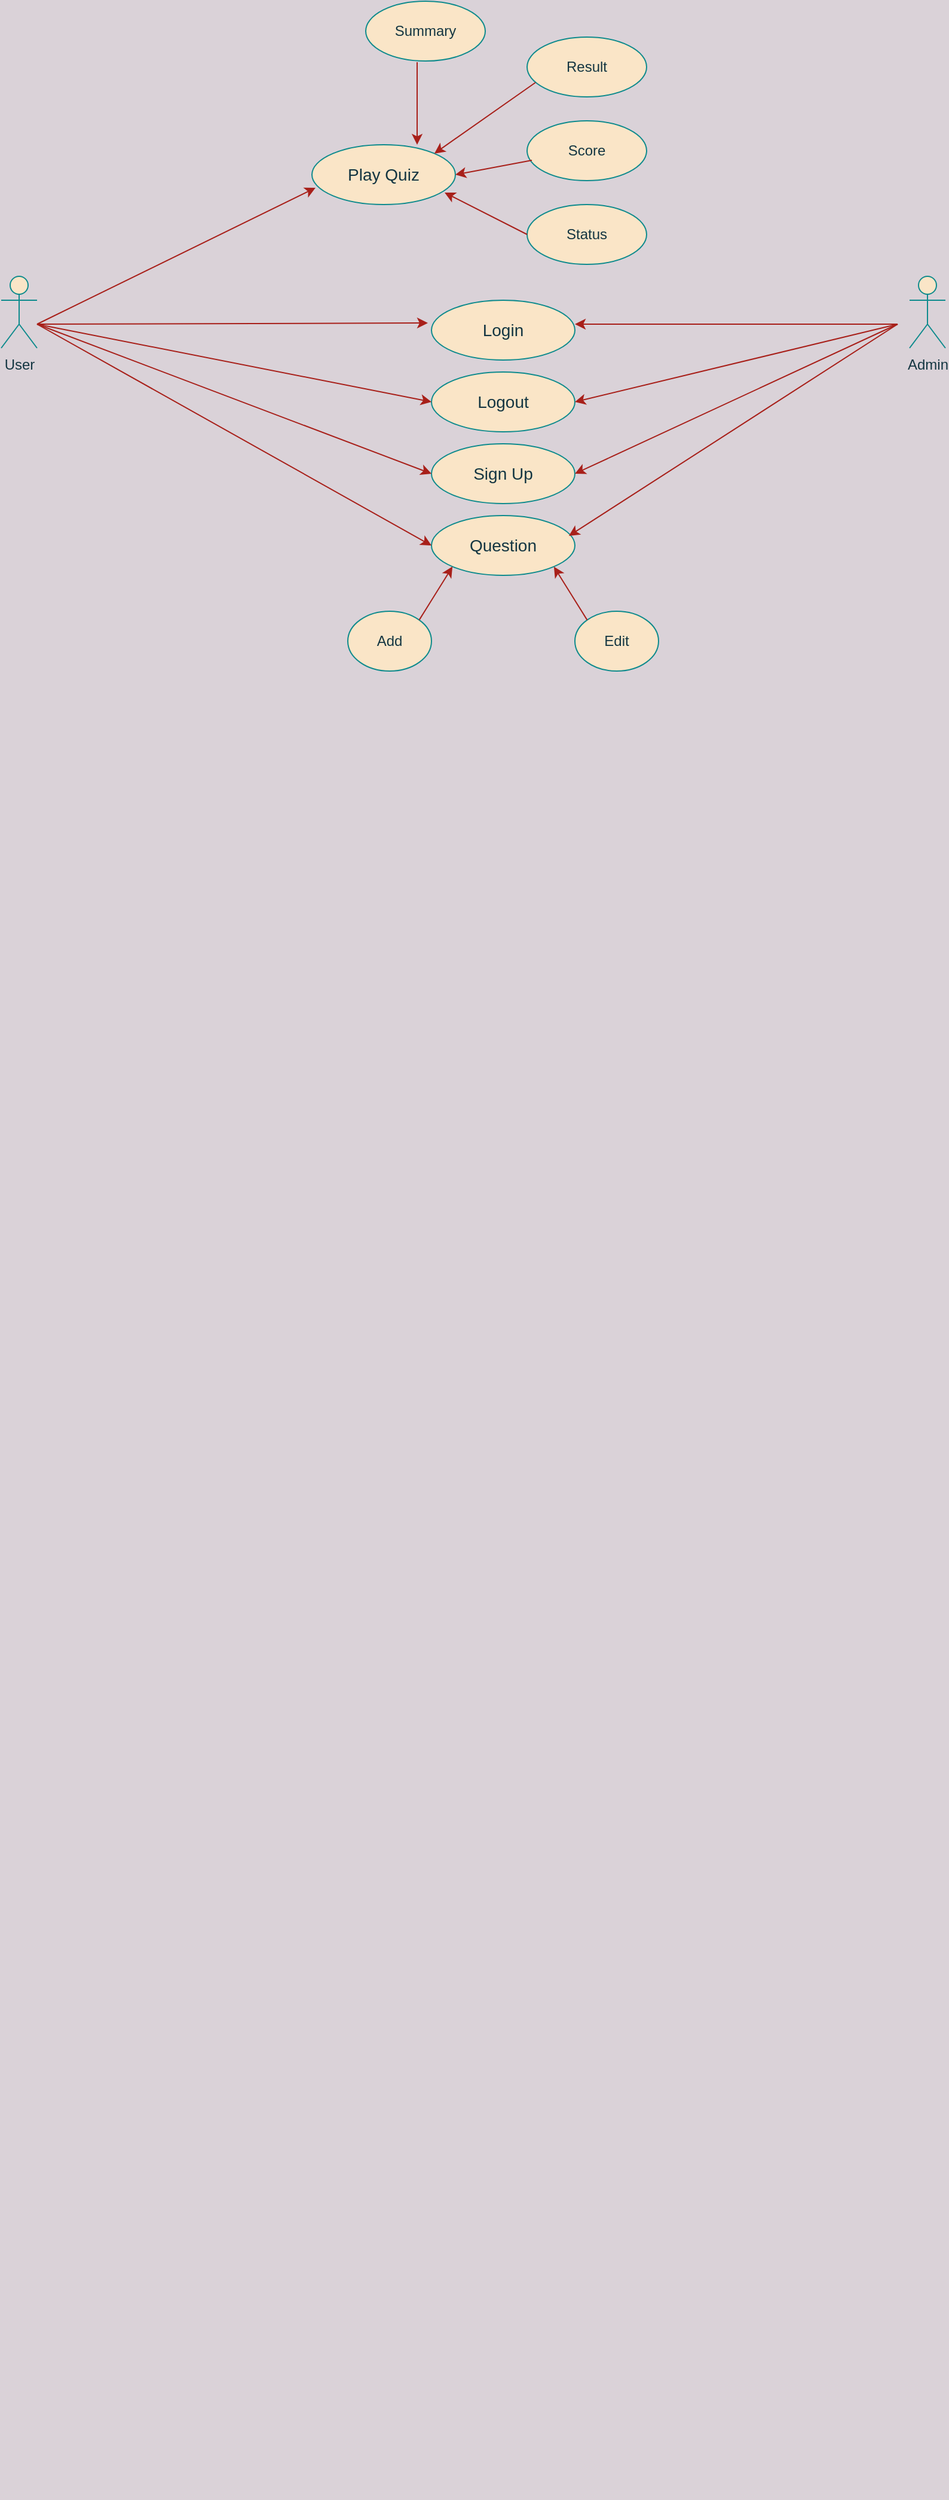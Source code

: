<mxfile version="14.1.2" type="github" pages="2"><diagram id="U8PUYkyUGUwcFwaw9f55" name="Use Case Diagram"><mxGraphModel dx="1422" dy="762" grid="1" gridSize="10" guides="1" tooltips="1" connect="1" arrows="1" fold="1" page="1" pageScale="1" pageWidth="850" pageHeight="1100" background="#DAD2D8" math="0" shadow="0"><root><mxCell id="0"/><mxCell id="1" parent="0"/><mxCell id="4F4vitw0Faf5xquo7Woh-1" value="&lt;font style=&quot;font-size: 14px&quot;&gt;Login&lt;/font&gt;" style="ellipse;whiteSpace=wrap;html=1;fillColor=#FAE5C7;strokeColor=#0F8B8D;fontColor=#143642;" vertex="1" parent="1"><mxGeometry x="380" y="580" width="120" height="50" as="geometry"/></mxCell><mxCell id="4F4vitw0Faf5xquo7Woh-4" value="User" style="shape=umlActor;verticalLabelPosition=bottom;verticalAlign=top;html=1;outlineConnect=0;rotation=0;fillColor=#FAE5C7;strokeColor=#0F8B8D;fontColor=#143642;" vertex="1" parent="1"><mxGeometry x="20" y="560" width="30" height="60" as="geometry"/></mxCell><mxCell id="4F4vitw0Faf5xquo7Woh-6" value="&lt;table class=&quot;waffle no-grid&quot; cellspacing=&quot;0&quot; cellpadding=&quot;0&quot; style=&quot;font-size: 13px; table-layout: fixed; border-collapse: separate; border-style: none; border-spacing: 0px; width: 0px; cursor: default; color: rgb(0, 0, 0); font-family: roboto, robotodraft, helvetica, arial, sans-serif; font-style: normal; font-weight: 400; letter-spacing: normal; text-transform: none; word-spacing: 0px;&quot;&gt;&lt;tbody&gt;&lt;tr style=&quot;height: 20px&quot;&gt;&lt;td class=&quot;s1&quot; dir=&quot;ltr&quot; style=&quot;overflow: hidden; border-style: solid; border-color: rgba(204, 204, 204, 0) rgb(0, 0, 0) rgb(0, 0, 0) rgba(204, 204, 204, 0); border-width: 0px 1px 1px 0px; vertical-align: bottom; line-height: inherit; background-color: rgb(255, 255, 255); padding: 2px 3px; text-align: left; color: rgb(0, 0, 0); font-family: arial; font-size: 10pt; overflow-wrap: break-word; direction: ltr;&quot;&gt;Thank you for allowing me to assist you on this matter. I appreciate your patience and understanding as I assist you today.&lt;/td&gt;&lt;/tr&gt;&lt;tr style=&quot;height: 20px&quot;&gt;&lt;th id=&quot;0R13&quot; class=&quot;row-headers-background row-header-shim&quot; style=&quot;z-index: 1 ; background: rgb(248 , 249 , 250) ; font-weight: normal ; text-align: center ; vertical-align: middle ; font-size: 8pt ; color: rgb(95 , 99 , 104) ; height: 20px ; border-style: solid ; border-color: rgb(204 , 204 , 204) ; border-width: 0px 1px 1px 0px ; overflow: hidden ; padding: 0px ; width: 0px ; margin: 0px ; position: relative ; font-family: &amp;quot;roboto&amp;quot; , &amp;quot;robotodraft&amp;quot; , &amp;quot;helvetica&amp;quot; , &amp;quot;arial&amp;quot; , sans-serif&quot;&gt;&lt;/th&gt;&lt;/tr&gt;&lt;/tbody&gt;&lt;/table&gt;&lt;br class=&quot;Apple-interchange-newline&quot;&gt;" style="text;whiteSpace=wrap;html=1;fontColor=#143642;" vertex="1" parent="1"><mxGeometry x="170" y="740" width="30" height="70" as="geometry"/></mxCell><mxCell id="4F4vitw0Faf5xquo7Woh-7" value="Admin" style="shape=umlActor;verticalLabelPosition=bottom;verticalAlign=top;html=1;outlineConnect=0;fillColor=#FAE5C7;strokeColor=#0F8B8D;fontColor=#143642;" vertex="1" parent="1"><mxGeometry x="780" y="560" width="30" height="60" as="geometry"/></mxCell><mxCell id="4F4vitw0Faf5xquo7Woh-9" value="&lt;font style=&quot;font-size: 14px&quot;&gt;Logout&lt;/font&gt;" style="ellipse;whiteSpace=wrap;html=1;fillColor=#FAE5C7;strokeColor=#0F8B8D;fontColor=#143642;" vertex="1" parent="1"><mxGeometry x="380" y="640" width="120" height="50" as="geometry"/></mxCell><mxCell id="4F4vitw0Faf5xquo7Woh-10" value="&lt;font style=&quot;font-size: 14px&quot;&gt;Sign Up&lt;/font&gt;" style="ellipse;whiteSpace=wrap;html=1;fillColor=#FAE5C7;strokeColor=#0F8B8D;fontColor=#143642;" vertex="1" parent="1"><mxGeometry x="380" y="700" width="120" height="50" as="geometry"/></mxCell><mxCell id="4F4vitw0Faf5xquo7Woh-11" value="&lt;font style=&quot;font-size: 14px&quot;&gt;Question&lt;br&gt;&lt;/font&gt;" style="ellipse;whiteSpace=wrap;html=1;fillColor=#FAE5C7;strokeColor=#0F8B8D;fontColor=#143642;" vertex="1" parent="1"><mxGeometry x="380" y="760" width="120" height="50" as="geometry"/></mxCell><mxCell id="4F4vitw0Faf5xquo7Woh-13" value="" style="endArrow=classic;html=1;entryX=-0.025;entryY=0.38;entryDx=0;entryDy=0;entryPerimeter=0;strokeColor=#A8201A;fontColor=#143642;labelBackgroundColor=#DAD2D8;" edge="1" parent="1" target="4F4vitw0Faf5xquo7Woh-1"><mxGeometry width="50" height="50" relative="1" as="geometry"><mxPoint x="50" y="600" as="sourcePoint"/><mxPoint x="100" y="550" as="targetPoint"/></mxGeometry></mxCell><mxCell id="4F4vitw0Faf5xquo7Woh-14" value="" style="endArrow=classic;html=1;strokeColor=#A8201A;fontColor=#143642;labelBackgroundColor=#DAD2D8;" edge="1" parent="1"><mxGeometry width="50" height="50" relative="1" as="geometry"><mxPoint x="770" y="600" as="sourcePoint"/><mxPoint x="500" y="600" as="targetPoint"/></mxGeometry></mxCell><mxCell id="4F4vitw0Faf5xquo7Woh-15" value="" style="endArrow=classic;html=1;entryX=1;entryY=0.5;entryDx=0;entryDy=0;strokeColor=#A8201A;fontColor=#143642;labelBackgroundColor=#DAD2D8;" edge="1" parent="1" target="4F4vitw0Faf5xquo7Woh-9"><mxGeometry width="50" height="50" relative="1" as="geometry"><mxPoint x="770" y="600" as="sourcePoint"/><mxPoint x="937" y="700" as="targetPoint"/></mxGeometry></mxCell><mxCell id="4F4vitw0Faf5xquo7Woh-16" value="" style="endArrow=classic;html=1;entryX=1;entryY=0.5;entryDx=0;entryDy=0;strokeColor=#A8201A;fontColor=#143642;labelBackgroundColor=#DAD2D8;" edge="1" parent="1" target="4F4vitw0Faf5xquo7Woh-10"><mxGeometry width="50" height="50" relative="1" as="geometry"><mxPoint x="770" y="600" as="sourcePoint"/><mxPoint x="1007" y="789" as="targetPoint"/></mxGeometry></mxCell><mxCell id="4F4vitw0Faf5xquo7Woh-17" value="" style="endArrow=classic;html=1;entryX=0.958;entryY=0.34;entryDx=0;entryDy=0;entryPerimeter=0;strokeColor=#A8201A;fontColor=#143642;labelBackgroundColor=#DAD2D8;" edge="1" parent="1" target="4F4vitw0Faf5xquo7Woh-11"><mxGeometry width="50" height="50" relative="1" as="geometry"><mxPoint x="770" y="600" as="sourcePoint"/><mxPoint x="502" y="776" as="targetPoint"/></mxGeometry></mxCell><mxCell id="4F4vitw0Faf5xquo7Woh-18" value="" style="endArrow=classic;html=1;entryX=0;entryY=0.5;entryDx=0;entryDy=0;strokeColor=#A8201A;fontColor=#143642;labelBackgroundColor=#DAD2D8;" edge="1" parent="1" target="4F4vitw0Faf5xquo7Woh-9"><mxGeometry width="50" height="50" relative="1" as="geometry"><mxPoint x="50" y="600" as="sourcePoint"/><mxPoint x="1047" y="879" as="targetPoint"/></mxGeometry></mxCell><mxCell id="rghPV0Y_uNt9L92gA5-n-2" value="&lt;table class=&quot;waffle no-grid&quot; cellspacing=&quot;0&quot; cellpadding=&quot;0&quot; style=&quot;font-size: 13px; table-layout: fixed; border-collapse: separate; border-style: none; border-spacing: 0px; width: 0px; cursor: default; color: rgb(0, 0, 0); font-family: roboto, robotodraft, helvetica, arial, sans-serif; font-style: normal; font-weight: 400; letter-spacing: normal; text-transform: none; word-spacing: 0px;&quot;&gt;&lt;tbody&gt;&lt;tr style=&quot;height: 20px&quot;&gt;&lt;td class=&quot;s1&quot; dir=&quot;ltr&quot; style=&quot;overflow: hidden; border-style: solid; border-color: rgba(204, 204, 204, 0) rgb(0, 0, 0) rgb(0, 0, 0) rgba(204, 204, 204, 0); border-width: 0px 1px 1px 0px; vertical-align: bottom; line-height: inherit; background-color: rgb(255, 255, 255); padding: 2px 3px; text-align: left; color: rgb(0, 0, 0); font-family: arial; font-size: 10pt; overflow-wrap: break-word; direction: ltr;&quot;&gt;Thank you for allowing me to assist you on this matter. I appreciate your patience and understanding as I assist you today.&lt;/td&gt;&lt;/tr&gt;&lt;tr style=&quot;height: 20px&quot;&gt;&lt;th id=&quot;0R13&quot; class=&quot;row-headers-background row-header-shim&quot; style=&quot;z-index: 1 ; background: rgb(248 , 249 , 250) ; font-weight: normal ; text-align: center ; vertical-align: middle ; font-size: 8pt ; color: rgb(95 , 99 , 104) ; height: 20px ; border-style: solid ; border-color: rgb(204 , 204 , 204) ; border-width: 0px 1px 1px 0px ; overflow: hidden ; padding: 0px ; width: 0px ; margin: 0px ; position: relative ; font-family: &amp;quot;roboto&amp;quot; , &amp;quot;robotodraft&amp;quot; , &amp;quot;helvetica&amp;quot; , &amp;quot;arial&amp;quot; , sans-serif&quot;&gt;&lt;/th&gt;&lt;/tr&gt;&lt;/tbody&gt;&lt;/table&gt;&lt;br class=&quot;Apple-interchange-newline&quot;&gt;" style="text;whiteSpace=wrap;html=1;fontColor=#143642;" vertex="1" parent="1"><mxGeometry x="190" y="720" width="30" height="70" as="geometry"/></mxCell><mxCell id="rghPV0Y_uNt9L92gA5-n-3" value="" style="endArrow=classic;html=1;entryX=0;entryY=0.5;entryDx=0;entryDy=0;strokeColor=#A8201A;fontColor=#143642;labelBackgroundColor=#DAD2D8;" edge="1" parent="1"><mxGeometry width="50" height="50" relative="1" as="geometry"><mxPoint x="50" y="600" as="sourcePoint"/><mxPoint x="380" y="725" as="targetPoint"/></mxGeometry></mxCell><mxCell id="rghPV0Y_uNt9L92gA5-n-4" value="" style="endArrow=classic;html=1;entryX=0;entryY=0.5;entryDx=0;entryDy=0;strokeColor=#A8201A;fontColor=#143642;labelBackgroundColor=#DAD2D8;" edge="1" parent="1"><mxGeometry width="50" height="50" relative="1" as="geometry"><mxPoint x="50" y="600" as="sourcePoint"/><mxPoint x="380" y="785" as="targetPoint"/></mxGeometry></mxCell><mxCell id="rghPV0Y_uNt9L92gA5-n-6" value="" style="endArrow=classic;html=1;entryX=0.025;entryY=0.72;entryDx=0;entryDy=0;entryPerimeter=0;strokeColor=#A8201A;fontColor=#143642;labelBackgroundColor=#DAD2D8;" edge="1" parent="1" target="rghPV0Y_uNt9L92gA5-n-16"><mxGeometry width="50" height="50" relative="1" as="geometry"><mxPoint x="50" y="600" as="sourcePoint"/><mxPoint x="280" y="440" as="targetPoint"/></mxGeometry></mxCell><mxCell id="rghPV0Y_uNt9L92gA5-n-7" value="Add" style="ellipse;whiteSpace=wrap;html=1;fillColor=#FAE5C7;strokeColor=#0F8B8D;fontColor=#143642;" vertex="1" parent="1"><mxGeometry x="310" y="840" width="70" height="50" as="geometry"/></mxCell><mxCell id="rghPV0Y_uNt9L92gA5-n-8" value="Edit" style="ellipse;whiteSpace=wrap;html=1;fillColor=#FAE5C7;strokeColor=#0F8B8D;fontColor=#143642;" vertex="1" parent="1"><mxGeometry x="500" y="840" width="70" height="50" as="geometry"/></mxCell><mxCell id="rghPV0Y_uNt9L92gA5-n-10" value="" style="endArrow=classic;html=1;entryX=0;entryY=1;entryDx=0;entryDy=0;exitX=1;exitY=0;exitDx=0;exitDy=0;strokeColor=#A8201A;fontColor=#143642;labelBackgroundColor=#DAD2D8;" edge="1" parent="1" source="rghPV0Y_uNt9L92gA5-n-7" target="4F4vitw0Faf5xquo7Woh-11"><mxGeometry width="50" height="50" relative="1" as="geometry"><mxPoint x="360" y="840" as="sourcePoint"/><mxPoint x="410" y="790" as="targetPoint"/></mxGeometry></mxCell><mxCell id="rghPV0Y_uNt9L92gA5-n-12" value="" style="endArrow=classic;html=1;entryX=1;entryY=1;entryDx=0;entryDy=0;exitX=0;exitY=0;exitDx=0;exitDy=0;strokeColor=#A8201A;fontColor=#143642;labelBackgroundColor=#DAD2D8;" edge="1" parent="1" source="rghPV0Y_uNt9L92gA5-n-8" target="4F4vitw0Faf5xquo7Woh-11"><mxGeometry width="50" height="50" relative="1" as="geometry"><mxPoint x="450" y="910" as="sourcePoint"/><mxPoint x="487.574" y="872.678" as="targetPoint"/></mxGeometry></mxCell><mxCell id="rghPV0Y_uNt9L92gA5-n-13" value="Result" style="ellipse;whiteSpace=wrap;html=1;fillColor=#FAE5C7;strokeColor=#0F8B8D;fontColor=#143642;" vertex="1" parent="1"><mxGeometry x="460" y="360" width="100" height="50" as="geometry"/></mxCell><mxCell id="rghPV0Y_uNt9L92gA5-n-14" value="Status" style="ellipse;whiteSpace=wrap;html=1;fillColor=#FAE5C7;strokeColor=#0F8B8D;fontColor=#143642;" vertex="1" parent="1"><mxGeometry x="460" y="500" width="100" height="50" as="geometry"/></mxCell><mxCell id="rghPV0Y_uNt9L92gA5-n-15" value="Score" style="ellipse;whiteSpace=wrap;html=1;fillColor=#FAE5C7;strokeColor=#0F8B8D;fontColor=#143642;" vertex="1" parent="1"><mxGeometry x="460" y="430" width="100" height="50" as="geometry"/></mxCell><mxCell id="rghPV0Y_uNt9L92gA5-n-16" value="&lt;font style=&quot;font-size: 14px&quot;&gt;Play Quiz&lt;/font&gt;" style="ellipse;whiteSpace=wrap;html=1;fillColor=#FAE5C7;strokeColor=#0F8B8D;fontColor=#143642;" vertex="1" parent="1"><mxGeometry x="280" y="450" width="120" height="50" as="geometry"/></mxCell><mxCell id="rghPV0Y_uNt9L92gA5-n-17" value="" style="endArrow=classic;html=1;entryX=1;entryY=0;entryDx=0;entryDy=0;exitX=0.07;exitY=0.76;exitDx=0;exitDy=0;exitPerimeter=0;strokeColor=#A8201A;fontColor=#143642;labelBackgroundColor=#DAD2D8;" edge="1" parent="1" source="rghPV0Y_uNt9L92gA5-n-13" target="rghPV0Y_uNt9L92gA5-n-16"><mxGeometry width="50" height="50" relative="1" as="geometry"><mxPoint x="380" y="420" as="sourcePoint"/><mxPoint x="430" y="370" as="targetPoint"/></mxGeometry></mxCell><mxCell id="rghPV0Y_uNt9L92gA5-n-18" value="" style="endArrow=classic;html=1;entryX=1;entryY=0.5;entryDx=0;entryDy=0;exitX=0.04;exitY=0.66;exitDx=0;exitDy=0;exitPerimeter=0;strokeColor=#A8201A;fontColor=#143642;labelBackgroundColor=#DAD2D8;" edge="1" parent="1" source="rghPV0Y_uNt9L92gA5-n-15" target="rghPV0Y_uNt9L92gA5-n-16"><mxGeometry width="50" height="50" relative="1" as="geometry"><mxPoint x="476.57" y="415.68" as="sourcePoint"/><mxPoint x="399.996" y="480.002" as="targetPoint"/></mxGeometry></mxCell><mxCell id="rghPV0Y_uNt9L92gA5-n-19" value="" style="endArrow=classic;html=1;exitX=0;exitY=0.5;exitDx=0;exitDy=0;strokeColor=#A8201A;fontColor=#143642;labelBackgroundColor=#DAD2D8;" edge="1" parent="1" source="rghPV0Y_uNt9L92gA5-n-14"><mxGeometry width="50" height="50" relative="1" as="geometry"><mxPoint x="720" y="470" as="sourcePoint"/><mxPoint x="391" y="490" as="targetPoint"/></mxGeometry></mxCell><mxCell id="rghPV0Y_uNt9L92gA5-n-20" value="Summary" style="ellipse;whiteSpace=wrap;html=1;fillColor=#FAE5C7;strokeColor=#0F8B8D;fontColor=#143642;" vertex="1" parent="1"><mxGeometry x="325" y="330" width="100" height="50" as="geometry"/></mxCell><mxCell id="rghPV0Y_uNt9L92gA5-n-21" value="" style="endArrow=classic;html=1;exitX=0.43;exitY=1.02;exitDx=0;exitDy=0;exitPerimeter=0;strokeColor=#A8201A;fontColor=#143642;labelBackgroundColor=#DAD2D8;" edge="1" parent="1" source="rghPV0Y_uNt9L92gA5-n-20"><mxGeometry width="50" height="50" relative="1" as="geometry"><mxPoint x="170" y="410" as="sourcePoint"/><mxPoint x="368" y="450" as="targetPoint"/></mxGeometry></mxCell></root></mxGraphModel></diagram><diagram id="UPQ_bfMm2d46Gtj09bqJ" name="Page-2"><mxGraphModel dx="1422" dy="762" grid="1" gridSize="10" guides="1" tooltips="1" connect="1" arrows="1" fold="1" page="1" pageScale="1" pageWidth="850" pageHeight="1100" math="0" shadow="0"><root><mxCell id="Xek_KkyTaR60RbZ_tBxH-0"/><mxCell id="Xek_KkyTaR60RbZ_tBxH-1" parent="Xek_KkyTaR60RbZ_tBxH-0"/></root></mxGraphModel></diagram></mxfile>
